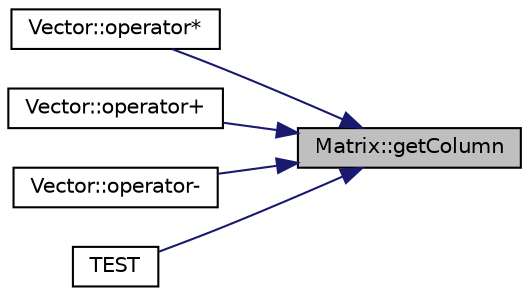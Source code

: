 digraph "Matrix::getColumn"
{
 // LATEX_PDF_SIZE
  edge [fontname="Helvetica",fontsize="10",labelfontname="Helvetica",labelfontsize="10"];
  node [fontname="Helvetica",fontsize="10",shape=record];
  rankdir="RL";
  Node1 [label="Matrix::getColumn",height=0.2,width=0.4,color="black", fillcolor="grey75", style="filled", fontcolor="black",tooltip=" "];
  Node1 -> Node2 [dir="back",color="midnightblue",fontsize="10",style="solid",fontname="Helvetica"];
  Node2 [label="Vector::operator*",height=0.2,width=0.4,color="black", fillcolor="white", style="filled",URL="$class_vector.html#a159484a6b056d70dab748990ec73784d",tooltip=" "];
  Node1 -> Node3 [dir="back",color="midnightblue",fontsize="10",style="solid",fontname="Helvetica"];
  Node3 [label="Vector::operator+",height=0.2,width=0.4,color="black", fillcolor="white", style="filled",URL="$class_vector.html#a29070e17036190d158abcc286abff17a",tooltip=" "];
  Node1 -> Node4 [dir="back",color="midnightblue",fontsize="10",style="solid",fontname="Helvetica"];
  Node4 [label="Vector::operator-",height=0.2,width=0.4,color="black", fillcolor="white", style="filled",URL="$class_vector.html#a70a80682a695f44b00cd13409cf210ef",tooltip=" "];
  Node1 -> Node5 [dir="back",color="midnightblue",fontsize="10",style="solid",fontname="Helvetica"];
  Node5 [label="TEST",height=0.2,width=0.4,color="black", fillcolor="white", style="filled",URL="$test_8cpp.html#ac0a47932d1f7001621f394b467d661de",tooltip=" "];
}

